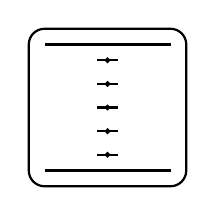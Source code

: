 \begin{tikzpicture}
	\path[thick,draw,fill=white] (-1, 0.8) arc (180:90:0.2) -- (0.8, 1) arc (90:0:0.2) -- (1, -0.8) arc (360:270:0.2) -- (-0.8, -1) arc (270:180:0.2) -- cycle;
	\draw[thick] (-0.8, 0.8) -- (0.8, 0.8);
	\draw[thick] (-0.8, -0.8) -- (0.8, -0.8);
	\begin{scope}[shift={(0,0.6)},rotate=90]
		\draw[thick,fill=black] (0, 0) circle (0.02);
		\draw[thick] (0,-0.13) -- (0, 0.13);
	\end{scope}
	\begin{scope}[shift={(0,0.3)},rotate=90]
		\draw[thick,fill=black] (0, 0) circle (0.02);
		\draw[thick] (0,-0.13) -- (0, 0.13);
	\end{scope}
	\begin{scope}[shift={(0,0.0)},rotate=90]
		\draw[thick,fill=black] (0, 0) circle (0.02);
		\draw[thick] (0,-0.13) -- (0, 0.13);
	\end{scope}
	\begin{scope}[shift={(0,-0.3)},rotate=90]
		\draw[thick,fill=black] (0, 0) circle (0.02);
		\draw[thick] (0,-0.13) -- (0, 0.13);
	\end{scope}
	\begin{scope}[shift={(0,-0.6)},rotate=90]
		\draw[thick,fill=black] (0, 0) circle (0.02);
		\draw[thick] (0,-0.13) -- (0, 0.13);
	\end{scope}
\end{tikzpicture}